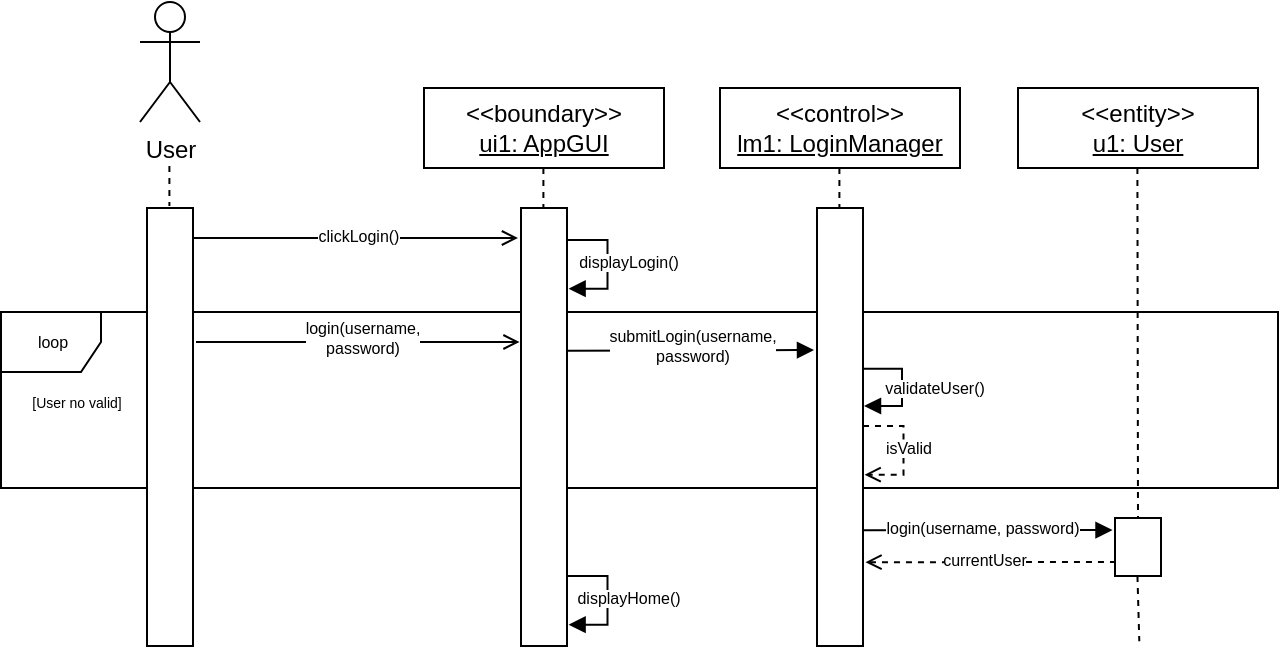 <mxfile version="20.7.2" type="github">
  <diagram id="c1oZlRYy-DprkKR2t52D" name="Page-1">
    <mxGraphModel dx="1595" dy="630" grid="0" gridSize="10" guides="1" tooltips="1" connect="1" arrows="1" fold="1" page="0" pageScale="1" pageWidth="827" pageHeight="1169" math="0" shadow="0">
      <root>
        <mxCell id="0" />
        <mxCell id="1" parent="0" />
        <mxCell id="ojf8vlIbQqwhDHuOTLE6-44" value="loop" style="shape=umlFrame;tabPosition=left;html=1;boundedLbl=1;labelInHeader=1;width=50;height=30;fontSize=8;" vertex="1" parent="1">
          <mxGeometry x="-37.5" y="280" width="638.5" height="88" as="geometry" />
        </mxCell>
        <mxCell id="ojf8vlIbQqwhDHuOTLE6-45" value="[User no valid]" style="text;align=center;fontSize=7;" vertex="1" parent="ojf8vlIbQqwhDHuOTLE6-44">
          <mxGeometry width="60" height="20" relative="1" as="geometry">
            <mxPoint x="8" y="35" as="offset" />
          </mxGeometry>
        </mxCell>
        <mxCell id="ojf8vlIbQqwhDHuOTLE6-1" value="User" style="shape=umlActor;verticalLabelPosition=bottom;verticalAlign=top;html=1;outlineConnect=0;" vertex="1" parent="1">
          <mxGeometry x="32" y="125" width="30" height="60" as="geometry" />
        </mxCell>
        <mxCell id="ojf8vlIbQqwhDHuOTLE6-2" value="" style="endArrow=none;html=1;rounded=0;dashed=1;" edge="1" parent="1">
          <mxGeometry width="50" height="50" relative="1" as="geometry">
            <mxPoint x="46.7" y="207" as="sourcePoint" />
            <mxPoint x="46.7" y="227" as="targetPoint" />
          </mxGeometry>
        </mxCell>
        <mxCell id="ojf8vlIbQqwhDHuOTLE6-3" value="" style="rounded=0;whiteSpace=wrap;html=1;" vertex="1" parent="1">
          <mxGeometry x="35.5" y="228" width="23" height="219" as="geometry" />
        </mxCell>
        <mxCell id="ojf8vlIbQqwhDHuOTLE6-4" value="&amp;lt;&amp;lt;boundary&amp;gt;&amp;gt;&lt;br&gt;&lt;u&gt;ui1: AppGUI&lt;/u&gt;" style="rounded=0;whiteSpace=wrap;html=1;" vertex="1" parent="1">
          <mxGeometry x="174" y="168" width="120" height="40" as="geometry" />
        </mxCell>
        <mxCell id="ojf8vlIbQqwhDHuOTLE6-5" value="" style="endArrow=none;html=1;rounded=0;dashed=1;" edge="1" parent="1">
          <mxGeometry width="50" height="50" relative="1" as="geometry">
            <mxPoint x="233.7" y="208" as="sourcePoint" />
            <mxPoint x="233.7" y="228" as="targetPoint" />
          </mxGeometry>
        </mxCell>
        <mxCell id="ojf8vlIbQqwhDHuOTLE6-6" value="&amp;lt;&amp;lt;control&amp;gt;&amp;gt;&lt;br&gt;&lt;u&gt;lm1: LoginManager&lt;/u&gt;" style="rounded=0;whiteSpace=wrap;html=1;" vertex="1" parent="1">
          <mxGeometry x="322" y="168" width="120" height="40" as="geometry" />
        </mxCell>
        <mxCell id="ojf8vlIbQqwhDHuOTLE6-7" value="" style="endArrow=none;html=1;rounded=0;dashed=1;" edge="1" parent="1">
          <mxGeometry width="50" height="50" relative="1" as="geometry">
            <mxPoint x="381.7" y="208" as="sourcePoint" />
            <mxPoint x="381.7" y="228" as="targetPoint" />
          </mxGeometry>
        </mxCell>
        <mxCell id="ojf8vlIbQqwhDHuOTLE6-8" value="" style="rounded=0;whiteSpace=wrap;html=1;" vertex="1" parent="1">
          <mxGeometry x="222.5" y="228" width="23" height="219" as="geometry" />
        </mxCell>
        <mxCell id="ojf8vlIbQqwhDHuOTLE6-9" value="" style="endArrow=open;html=1;rounded=0;endFill=0;" edge="1" parent="1">
          <mxGeometry width="50" height="50" relative="1" as="geometry">
            <mxPoint x="58" y="243" as="sourcePoint" />
            <mxPoint x="221" y="243" as="targetPoint" />
          </mxGeometry>
        </mxCell>
        <mxCell id="ojf8vlIbQqwhDHuOTLE6-10" value="clickLogin()" style="edgeLabel;html=1;align=center;verticalAlign=middle;resizable=0;points=[];fontSize=8;" vertex="1" connectable="0" parent="ojf8vlIbQqwhDHuOTLE6-9">
          <mxGeometry x="-0.302" y="-1" relative="1" as="geometry">
            <mxPoint x="26" y="-2" as="offset" />
          </mxGeometry>
        </mxCell>
        <mxCell id="ojf8vlIbQqwhDHuOTLE6-14" value="" style="rounded=0;whiteSpace=wrap;html=1;" vertex="1" parent="1">
          <mxGeometry x="370.5" y="228" width="23" height="219" as="geometry" />
        </mxCell>
        <mxCell id="ojf8vlIbQqwhDHuOTLE6-16" value="" style="endArrow=open;html=1;rounded=0;endFill=0;" edge="1" parent="1">
          <mxGeometry width="50" height="50" relative="1" as="geometry">
            <mxPoint x="60" y="295" as="sourcePoint" />
            <mxPoint x="221.78" y="295" as="targetPoint" />
          </mxGeometry>
        </mxCell>
        <mxCell id="ojf8vlIbQqwhDHuOTLE6-17" value="login(username,&lt;br style=&quot;font-size: 8px;&quot;&gt;password)" style="edgeLabel;html=1;align=center;verticalAlign=middle;resizable=0;points=[];fontSize=8;" vertex="1" connectable="0" parent="ojf8vlIbQqwhDHuOTLE6-16">
          <mxGeometry x="-0.302" y="-1" relative="1" as="geometry">
            <mxPoint x="26" y="-3" as="offset" />
          </mxGeometry>
        </mxCell>
        <mxCell id="ojf8vlIbQqwhDHuOTLE6-20" value="" style="endArrow=block;html=1;rounded=0;exitX=0.964;exitY=0.347;exitDx=0;exitDy=0;exitPerimeter=0;endFill=1;" edge="1" parent="1">
          <mxGeometry width="50" height="50" relative="1" as="geometry">
            <mxPoint x="245.502" y="299.359" as="sourcePoint" />
            <mxPoint x="369" y="299" as="targetPoint" />
          </mxGeometry>
        </mxCell>
        <mxCell id="ojf8vlIbQqwhDHuOTLE6-21" value="submitLogin(username,&lt;br style=&quot;font-size: 8px;&quot;&gt;password)" style="edgeLabel;html=1;align=center;verticalAlign=middle;resizable=0;points=[];fontSize=8;" vertex="1" connectable="0" parent="ojf8vlIbQqwhDHuOTLE6-20">
          <mxGeometry x="-0.302" y="-1" relative="1" as="geometry">
            <mxPoint x="19" y="-3" as="offset" />
          </mxGeometry>
        </mxCell>
        <mxCell id="ojf8vlIbQqwhDHuOTLE6-24" value="&amp;lt;&amp;lt;entity&amp;gt;&amp;gt;&lt;br&gt;&lt;u&gt;u1: User&lt;/u&gt;" style="rounded=0;whiteSpace=wrap;html=1;" vertex="1" parent="1">
          <mxGeometry x="471" y="168" width="120" height="40" as="geometry" />
        </mxCell>
        <mxCell id="ojf8vlIbQqwhDHuOTLE6-25" value="" style="endArrow=none;html=1;rounded=0;dashed=1;entryX=0.5;entryY=0;entryDx=0;entryDy=0;" edge="1" parent="1" target="ojf8vlIbQqwhDHuOTLE6-26">
          <mxGeometry width="50" height="50" relative="1" as="geometry">
            <mxPoint x="530.7" y="208" as="sourcePoint" />
            <mxPoint x="530.7" y="228" as="targetPoint" />
          </mxGeometry>
        </mxCell>
        <mxCell id="ojf8vlIbQqwhDHuOTLE6-26" value="" style="rounded=0;whiteSpace=wrap;html=1;" vertex="1" parent="1">
          <mxGeometry x="519.5" y="383" width="23" height="29" as="geometry" />
        </mxCell>
        <mxCell id="ojf8vlIbQqwhDHuOTLE6-29" style="edgeStyle=orthogonalEdgeStyle;rounded=0;orthogonalLoop=1;jettySize=auto;html=1;fontSize=8;startArrow=none;startFill=0;endArrow=block;endFill=1;exitX=1.016;exitY=0.367;exitDx=0;exitDy=0;exitPerimeter=0;" edge="1" parent="1" source="ojf8vlIbQqwhDHuOTLE6-14">
          <mxGeometry relative="1" as="geometry">
            <mxPoint x="394" y="327" as="targetPoint" />
            <Array as="points">
              <mxPoint x="413" y="308" />
              <mxPoint x="413" y="327" />
            </Array>
          </mxGeometry>
        </mxCell>
        <mxCell id="ojf8vlIbQqwhDHuOTLE6-30" value="validateUser()" style="edgeLabel;html=1;align=center;verticalAlign=middle;resizable=0;points=[];fontSize=8;" vertex="1" connectable="0" parent="ojf8vlIbQqwhDHuOTLE6-29">
          <mxGeometry x="-0.054" relative="1" as="geometry">
            <mxPoint x="16" y="1" as="offset" />
          </mxGeometry>
        </mxCell>
        <mxCell id="ojf8vlIbQqwhDHuOTLE6-31" style="edgeStyle=orthogonalEdgeStyle;rounded=0;orthogonalLoop=1;jettySize=auto;html=1;entryX=1;entryY=0.5;entryDx=0;entryDy=0;fontSize=8;startArrow=none;startFill=0;endArrow=block;endFill=1;exitX=0.967;exitY=0.379;exitDx=0;exitDy=0;exitPerimeter=0;" edge="1" parent="1">
          <mxGeometry relative="1" as="geometry">
            <mxPoint x="245.501" y="244.003" as="sourcePoint" />
            <mxPoint x="246.26" y="267.84" as="targetPoint" />
            <Array as="points">
              <mxPoint x="265.76" y="244.34" />
              <mxPoint x="265.76" y="268.34" />
              <mxPoint x="245.76" y="268.34" />
            </Array>
          </mxGeometry>
        </mxCell>
        <mxCell id="ojf8vlIbQqwhDHuOTLE6-32" value="displayLogin()" style="edgeLabel;html=1;align=center;verticalAlign=middle;resizable=0;points=[];fontSize=8;" vertex="1" connectable="0" parent="ojf8vlIbQqwhDHuOTLE6-31">
          <mxGeometry x="-0.054" relative="1" as="geometry">
            <mxPoint x="10" as="offset" />
          </mxGeometry>
        </mxCell>
        <mxCell id="ojf8vlIbQqwhDHuOTLE6-33" value="" style="endArrow=block;html=1;rounded=0;exitX=0.964;exitY=0.347;exitDx=0;exitDy=0;exitPerimeter=0;endFill=1;entryX=-0.054;entryY=0.609;entryDx=0;entryDy=0;entryPerimeter=0;" edge="1" parent="1">
          <mxGeometry width="50" height="50" relative="1" as="geometry">
            <mxPoint x="393.502" y="389.079" as="sourcePoint" />
            <mxPoint x="518.258" y="389.003" as="targetPoint" />
          </mxGeometry>
        </mxCell>
        <mxCell id="ojf8vlIbQqwhDHuOTLE6-34" value="login(username, password)" style="edgeLabel;html=1;align=center;verticalAlign=middle;resizable=0;points=[];fontSize=8;" vertex="1" connectable="0" parent="ojf8vlIbQqwhDHuOTLE6-33">
          <mxGeometry x="-0.302" y="-1" relative="1" as="geometry">
            <mxPoint x="16" y="-2" as="offset" />
          </mxGeometry>
        </mxCell>
        <mxCell id="ojf8vlIbQqwhDHuOTLE6-37" value="" style="endArrow=none;html=1;rounded=0;exitX=0.964;exitY=0.347;exitDx=0;exitDy=0;exitPerimeter=0;endFill=0;entryX=-0.054;entryY=0.609;entryDx=0;entryDy=0;entryPerimeter=0;dashed=1;startArrow=open;startFill=0;" edge="1" parent="1">
          <mxGeometry width="50" height="50" relative="1" as="geometry">
            <mxPoint x="394.742" y="405.109" as="sourcePoint" />
            <mxPoint x="519.498" y="405.033" as="targetPoint" />
          </mxGeometry>
        </mxCell>
        <mxCell id="ojf8vlIbQqwhDHuOTLE6-38" value="currentUser" style="edgeLabel;html=1;align=center;verticalAlign=middle;resizable=0;points=[];fontSize=8;" vertex="1" connectable="0" parent="ojf8vlIbQqwhDHuOTLE6-37">
          <mxGeometry x="-0.302" y="-1" relative="1" as="geometry">
            <mxPoint x="16" y="-2" as="offset" />
          </mxGeometry>
        </mxCell>
        <mxCell id="ojf8vlIbQqwhDHuOTLE6-39" style="edgeStyle=orthogonalEdgeStyle;rounded=0;orthogonalLoop=1;jettySize=auto;html=1;entryX=1;entryY=0.5;entryDx=0;entryDy=0;fontSize=8;startArrow=none;startFill=0;endArrow=open;endFill=0;exitX=0.967;exitY=0.379;exitDx=0;exitDy=0;exitPerimeter=0;dashed=1;" edge="1" parent="1">
          <mxGeometry relative="1" as="geometry">
            <mxPoint x="393.501" y="337.003" as="sourcePoint" />
            <mxPoint x="394.26" y="360.84" as="targetPoint" />
            <Array as="points">
              <mxPoint x="413.76" y="337.34" />
              <mxPoint x="413.76" y="361.34" />
              <mxPoint x="393.76" y="361.34" />
            </Array>
          </mxGeometry>
        </mxCell>
        <mxCell id="ojf8vlIbQqwhDHuOTLE6-40" value="isValid" style="edgeLabel;html=1;align=center;verticalAlign=middle;resizable=0;points=[];fontSize=8;" vertex="1" connectable="0" parent="ojf8vlIbQqwhDHuOTLE6-39">
          <mxGeometry x="-0.054" relative="1" as="geometry">
            <mxPoint x="2" as="offset" />
          </mxGeometry>
        </mxCell>
        <mxCell id="ojf8vlIbQqwhDHuOTLE6-43" value="" style="endArrow=none;html=1;rounded=0;dashed=1;entryX=0.9;entryY=-0.027;entryDx=0;entryDy=0;entryPerimeter=0;" edge="1" parent="1">
          <mxGeometry width="50" height="50" relative="1" as="geometry">
            <mxPoint x="530.73" y="412" as="sourcePoint" />
            <mxPoint x="531.65" y="444.624" as="targetPoint" />
          </mxGeometry>
        </mxCell>
        <mxCell id="ojf8vlIbQqwhDHuOTLE6-46" style="edgeStyle=orthogonalEdgeStyle;rounded=0;orthogonalLoop=1;jettySize=auto;html=1;entryX=1;entryY=0.5;entryDx=0;entryDy=0;fontSize=8;startArrow=none;startFill=0;endArrow=block;endFill=1;exitX=0.967;exitY=0.379;exitDx=0;exitDy=0;exitPerimeter=0;" edge="1" parent="1">
          <mxGeometry relative="1" as="geometry">
            <mxPoint x="245.501" y="412.003" as="sourcePoint" />
            <mxPoint x="246.26" y="435.84" as="targetPoint" />
            <Array as="points">
              <mxPoint x="265.76" y="412.34" />
              <mxPoint x="265.76" y="436.34" />
              <mxPoint x="245.76" y="436.34" />
            </Array>
          </mxGeometry>
        </mxCell>
        <mxCell id="ojf8vlIbQqwhDHuOTLE6-47" value="displayHome()" style="edgeLabel;html=1;align=center;verticalAlign=middle;resizable=0;points=[];fontSize=8;" vertex="1" connectable="0" parent="ojf8vlIbQqwhDHuOTLE6-46">
          <mxGeometry x="-0.054" relative="1" as="geometry">
            <mxPoint x="10" as="offset" />
          </mxGeometry>
        </mxCell>
      </root>
    </mxGraphModel>
  </diagram>
</mxfile>
